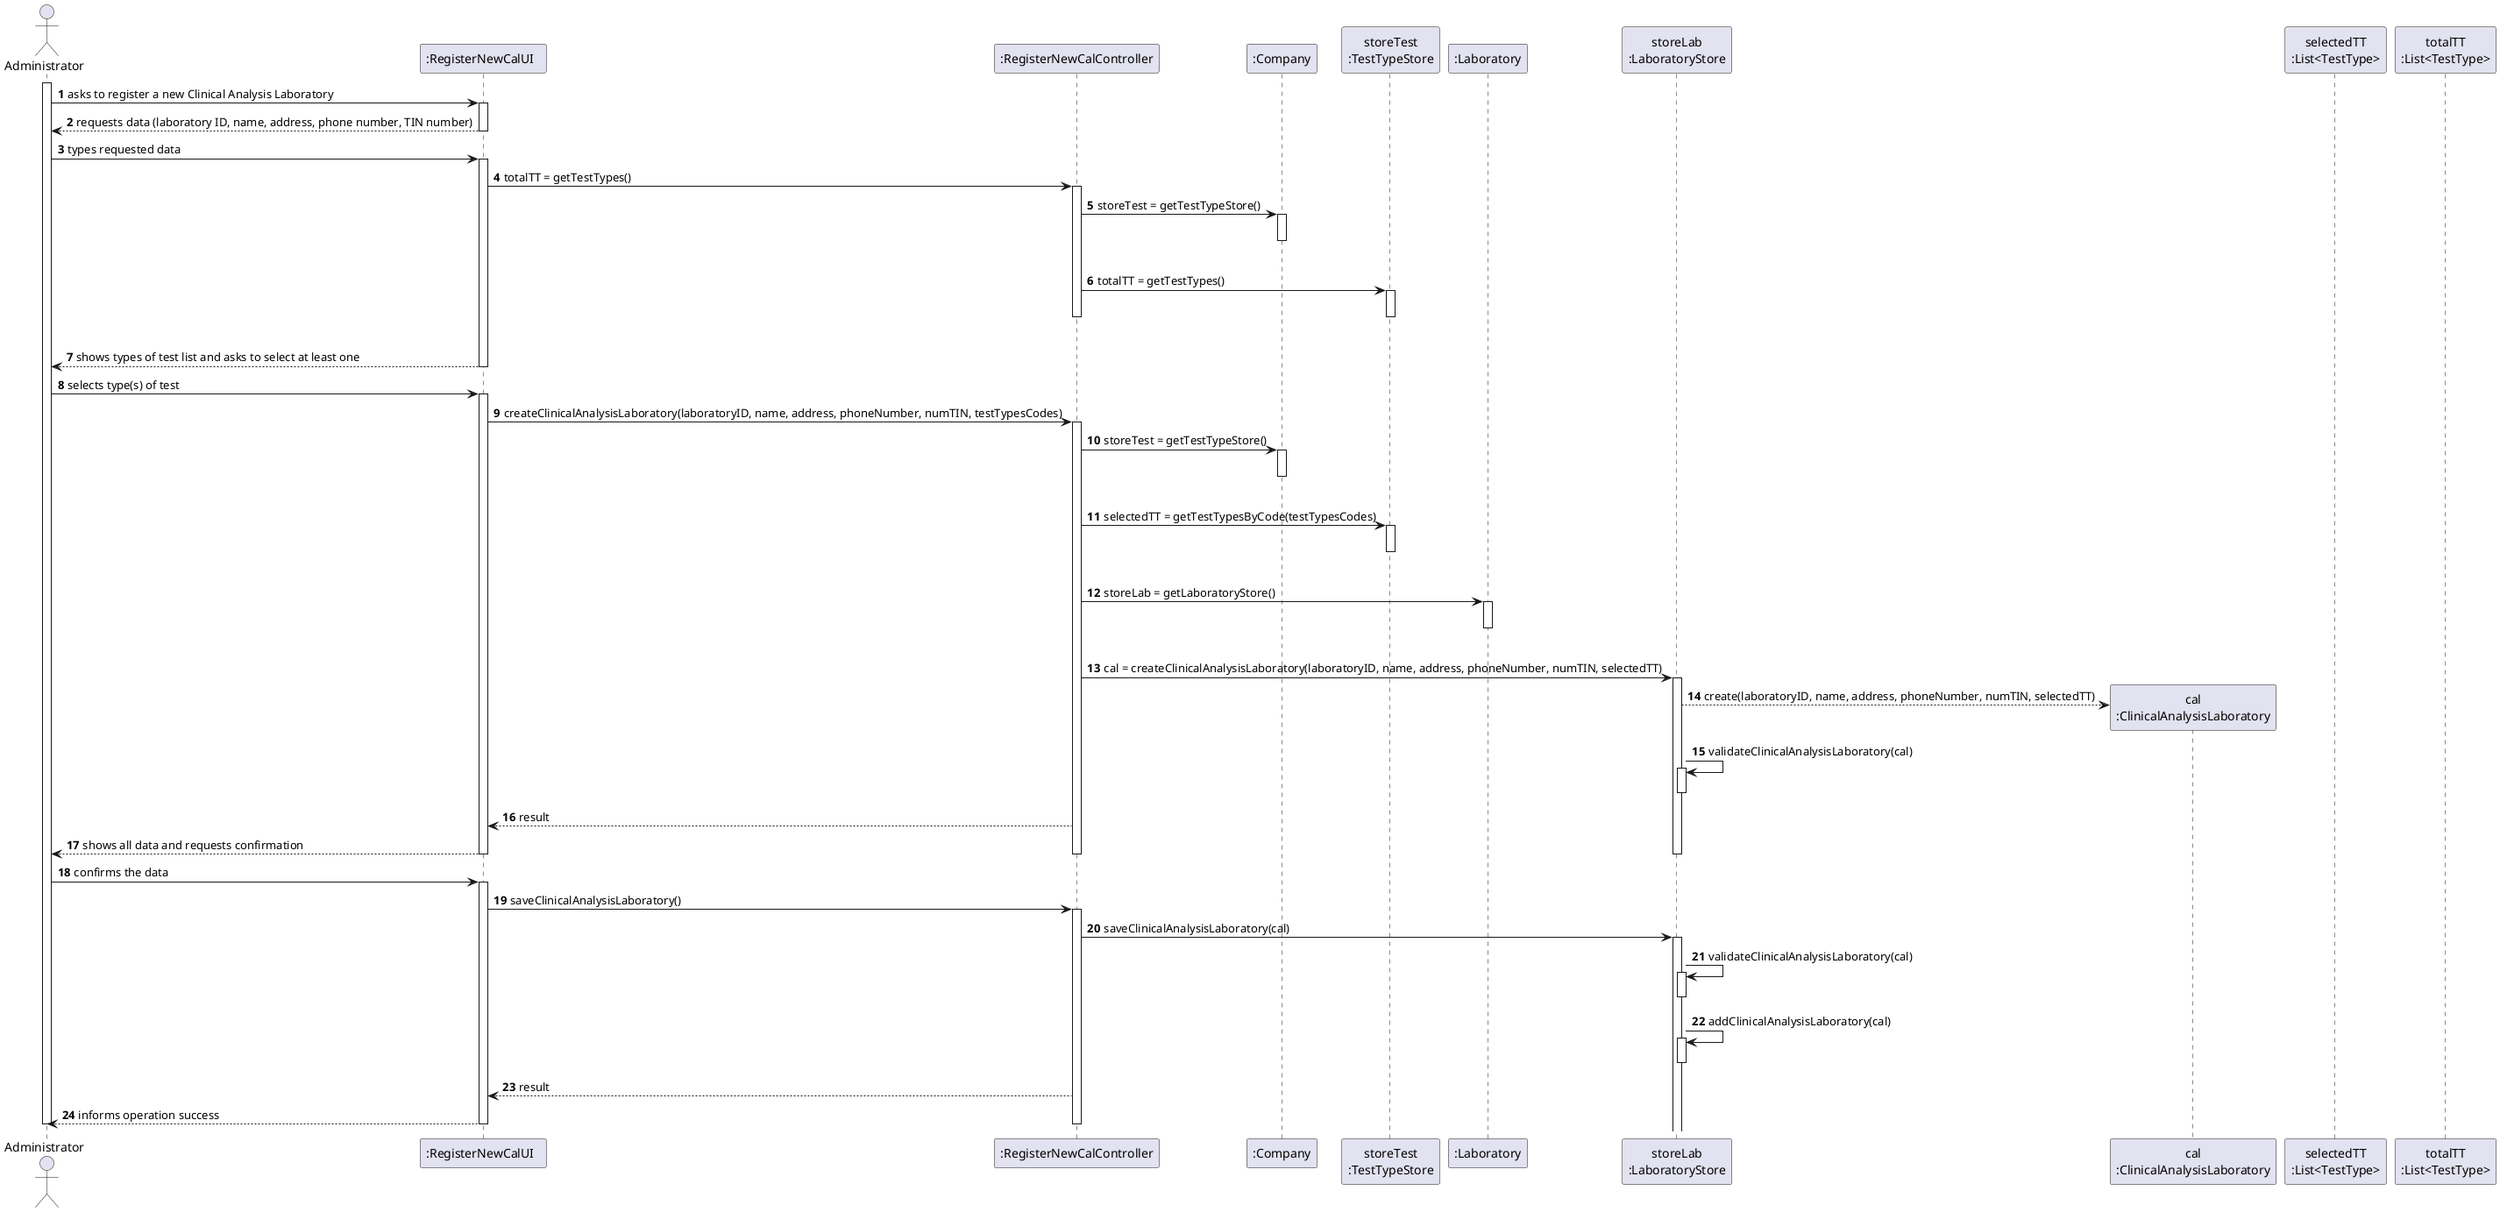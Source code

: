 @startuml
autonumber
'hide footbox
actor "Administrator" as ADM

participant ":RegisterNewCalUI  " as UI
participant ":RegisterNewCalController" as CTRL
/'participant "App" as _APP'/
/'participant "app\n:App" as APP'/
/'participant "session\n:UserSession" as SESSAO'/
participant ":Company" as PLAT
participant "storeTest\n:TestTypeStore" as TEST_TYPE_STORE
/'participant ":Platform" as PLAT'/
participant ":Laboratory" as ORG
participant "storeLab\n:LaboratoryStore" as LAB_STORE
participant "cal\n:ClinicalAnalysisLaboratory" as TAREFA
participant "selectedTT\n:List<TestType>" as CAT
participant "totalTT\n:List<TestType>" as LIST_CAT

activate ADM
ADM -> UI : asks to register a new Clinical Analysis Laboratory
activate UI
UI --> ADM : requests data (laboratory ID, name, address, phone number, TIN number)
deactivate UI

ADM -> UI : types requested data
activate UI

UI -> CTRL : totalTT = getTestTypes()
activate CTRL

CTRL -> PLAT : storeTest = getTestTypeStore()
activate PLAT
|||
deactivate PLAT

CTRL -> TEST_TYPE_STORE : totalTT = getTestTypes()
activate TEST_TYPE_STORE
|||
deactivate TEST_TYPE_STORE
deactivate CTRL

UI --> ADM : shows types of test list and asks to select at least one
deactivate PLAT
deactivate UI

ADM -> UI : selects type(s) of test
activate UI

UI -> CTRL : createClinicalAnalysisLaboratory(laboratoryID, name, address, phoneNumber, numTIN, testTypesCodes)
activate CTRL

CTRL -> PLAT : storeTest = getTestTypeStore()
activate PLAT
|||
deactivate PLAT

CTRL -> TEST_TYPE_STORE : selectedTT = getTestTypesByCode(testTypesCodes)
activate TEST_TYPE_STORE
|||
deactivate TEST_TYPE_STORE

CTRL -> ORG : storeLab = getLaboratoryStore()
activate ORG
|||
deactivate ORG

/'
CTRL -> _APP: app = getInstance()
activate _APP
|||
deactivate _APP

CTRL -> APP: session = getCurrentSession()
activate APP
|||
deactivate APP

CTRL -> SESSAO : answer = isLoggedInWithRole(USER_ROLE)
activate SESSAO
|||
deactivate SESSAO'/


/'ANTES ESTAVA email = getUserEmail()
CTRL -> SESSAO: email = getUserId()
activate SESSAO
|||
deactivate SESSAO

/'org = getOrganizationByUserEmail(email)
CTRL -> PLAT: cmp = getCompanyByUserId(email)
activate PLAT
|||
deactivate PLAT'/


CTRL -> LAB_STORE: cal = createClinicalAnalysisLaboratory(laboratoryID, name, address, phoneNumber, numTIN, selectedTT)
activate LAB_STORE

LAB_STORE --> TAREFA**: create(laboratoryID, name, address, phoneNumber, numTIN, selectedTT)
LAB_STORE -> LAB_STORE: validateClinicalAnalysisLaboratory(cal)
activate LAB_STORE
deactivate LAB_STORE

CTRL --> UI: result

UI --> ADM: shows all data and requests confirmation
deactivate LAB_STORE
deactivate PLAT
deactivate CTRL
deactivate UI

ADM -> UI : confirms the data
activate UI
UI -> CTRL : saveClinicalAnalysisLaboratory()
activate CTRL

CTRL -> LAB_STORE : saveClinicalAnalysisLaboratory(cal)
activate LAB_STORE

LAB_STORE -> LAB_STORE: validateClinicalAnalysisLaboratory(cal)
activate LAB_STORE
deactivate LAB_STORE
LAB_STORE -> LAB_STORE: addClinicalAnalysisLaboratory(cal)
activate LAB_STORE
deactivate LAB_STORE

CTRL --> UI: result

UI --> ADM : informs operation success
deactivate ORG
deactivate CTRL
deactivate UI

deactivate ADM

@enduml
